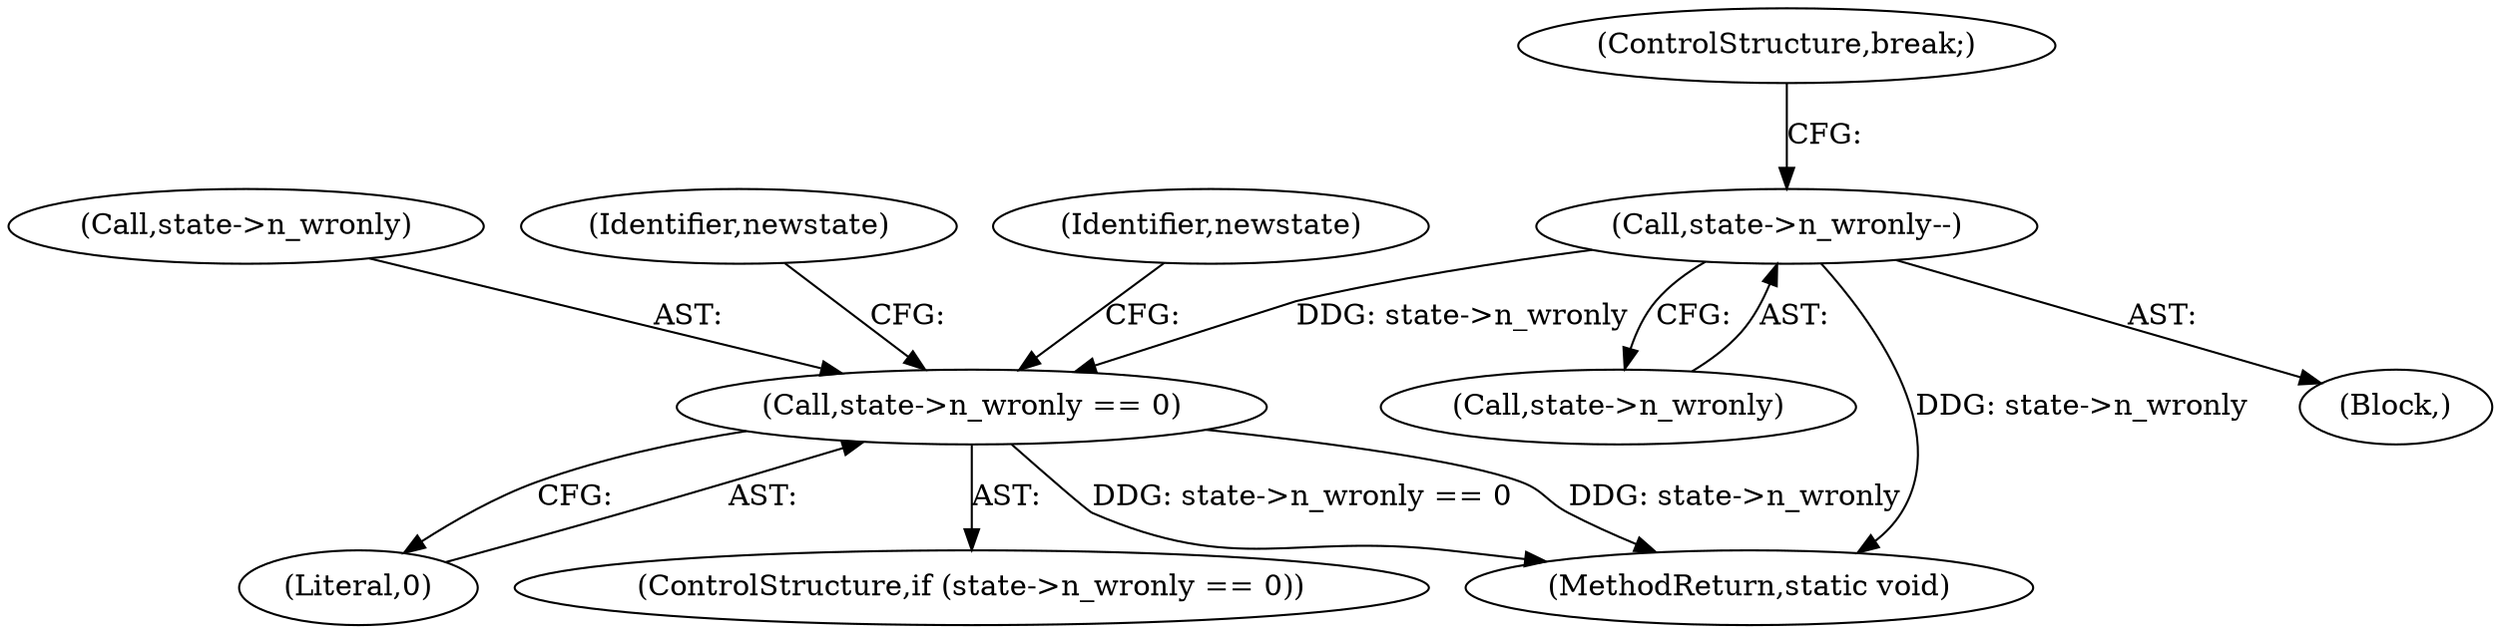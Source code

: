 digraph "0_linux_dc0b027dfadfcb8a5504f7d8052754bf8d501ab9_26@pointer" {
"1000142" [label="(Call,state->n_wronly--)"];
"1000191" [label="(Call,state->n_wronly == 0)"];
"1000247" [label="(MethodReturn,static void)"];
"1000134" [label="(Block,)"];
"1000191" [label="(Call,state->n_wronly == 0)"];
"1000195" [label="(Literal,0)"];
"1000146" [label="(ControlStructure,break;)"];
"1000142" [label="(Call,state->n_wronly--)"];
"1000143" [label="(Call,state->n_wronly)"];
"1000192" [label="(Call,state->n_wronly)"];
"1000218" [label="(Identifier,newstate)"];
"1000190" [label="(ControlStructure,if (state->n_wronly == 0))"];
"1000198" [label="(Identifier,newstate)"];
"1000142" -> "1000134"  [label="AST: "];
"1000142" -> "1000143"  [label="CFG: "];
"1000143" -> "1000142"  [label="AST: "];
"1000146" -> "1000142"  [label="CFG: "];
"1000142" -> "1000247"  [label="DDG: state->n_wronly"];
"1000142" -> "1000191"  [label="DDG: state->n_wronly"];
"1000191" -> "1000190"  [label="AST: "];
"1000191" -> "1000195"  [label="CFG: "];
"1000192" -> "1000191"  [label="AST: "];
"1000195" -> "1000191"  [label="AST: "];
"1000198" -> "1000191"  [label="CFG: "];
"1000218" -> "1000191"  [label="CFG: "];
"1000191" -> "1000247"  [label="DDG: state->n_wronly"];
"1000191" -> "1000247"  [label="DDG: state->n_wronly == 0"];
}
